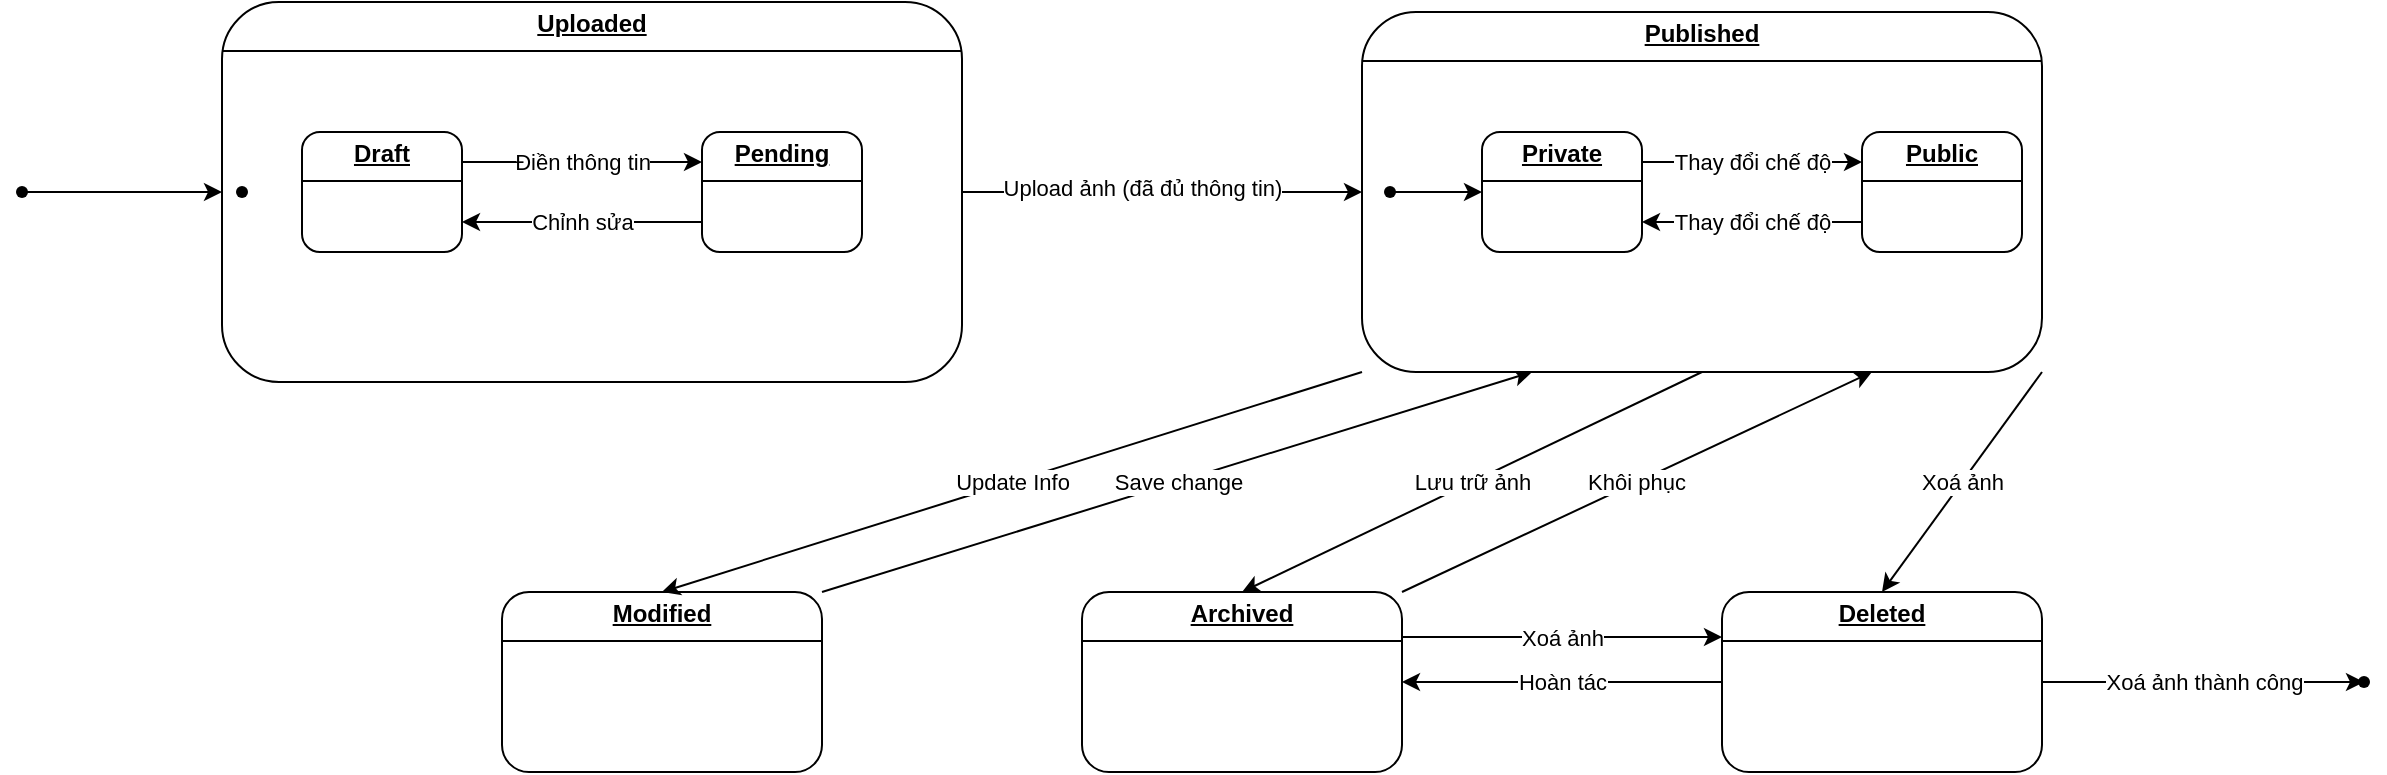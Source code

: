 <mxfile version="24.8.3">
  <diagram name="Trang-1" id="T8L_tKQehLqD5IShe_12">
    <mxGraphModel dx="1235" dy="669" grid="1" gridSize="10" guides="1" tooltips="1" connect="1" arrows="1" fold="1" page="1" pageScale="1" pageWidth="827" pageHeight="1169" math="0" shadow="0">
      <root>
        <mxCell id="0" />
        <mxCell id="1" parent="0" />
        <mxCell id="H1n2g7a09TPqQZJ90nSM-27" style="rounded=0;orthogonalLoop=1;jettySize=auto;html=1;entryX=0;entryY=0.5;entryDx=0;entryDy=0;exitX=0.483;exitY=0.167;exitDx=0;exitDy=0;exitPerimeter=0;" edge="1" parent="1" source="H1n2g7a09TPqQZJ90nSM-1" target="H1n2g7a09TPqQZJ90nSM-9">
          <mxGeometry relative="1" as="geometry" />
        </mxCell>
        <mxCell id="H1n2g7a09TPqQZJ90nSM-1" value="" style="shape=waypoint;sketch=0;fillStyle=solid;size=6;pointerEvents=1;points=[];fillColor=none;resizable=0;rotatable=0;perimeter=centerPerimeter;snapToPoint=1;" vertex="1" parent="1">
          <mxGeometry x="50" y="220" width="20" height="20" as="geometry" />
        </mxCell>
        <mxCell id="H1n2g7a09TPqQZJ90nSM-37" style="rounded=0;orthogonalLoop=1;jettySize=auto;html=1;exitX=1;exitY=0.5;exitDx=0;exitDy=0;entryX=0;entryY=0.5;entryDx=0;entryDy=0;" edge="1" parent="1" source="H1n2g7a09TPqQZJ90nSM-9" target="H1n2g7a09TPqQZJ90nSM-11">
          <mxGeometry relative="1" as="geometry" />
        </mxCell>
        <mxCell id="H1n2g7a09TPqQZJ90nSM-45" value="Upload ảnh (đã đủ thông tin)" style="edgeLabel;html=1;align=center;verticalAlign=middle;resizable=0;points=[];" vertex="1" connectable="0" parent="H1n2g7a09TPqQZJ90nSM-37">
          <mxGeometry x="-0.107" y="2" relative="1" as="geometry">
            <mxPoint as="offset" />
          </mxGeometry>
        </mxCell>
        <mxCell id="H1n2g7a09TPqQZJ90nSM-9" value="&lt;p style=&quot;margin:0px;margin-top:4px;text-align:center;text-decoration:underline;&quot;&gt;&lt;b&gt;Uploaded&lt;/b&gt;&lt;/p&gt;&lt;hr size=&quot;1&quot; style=&quot;border-style:solid;&quot;&gt;&lt;p style=&quot;margin:0px;margin-left:8px;&quot;&gt;&lt;br&gt;&lt;/p&gt;" style="verticalAlign=top;align=left;overflow=fill;html=1;whiteSpace=wrap;rounded=1;" vertex="1" parent="1">
          <mxGeometry x="160" y="135" width="370" height="190" as="geometry" />
        </mxCell>
        <mxCell id="H1n2g7a09TPqQZJ90nSM-29" value="Hoàn tác" style="edgeStyle=orthogonalEdgeStyle;rounded=0;orthogonalLoop=1;jettySize=auto;html=1;exitX=0;exitY=0.5;exitDx=0;exitDy=0;" edge="1" parent="1" source="H1n2g7a09TPqQZJ90nSM-12" target="H1n2g7a09TPqQZJ90nSM-14">
          <mxGeometry relative="1" as="geometry" />
        </mxCell>
        <mxCell id="H1n2g7a09TPqQZJ90nSM-12" value="&lt;p style=&quot;margin:0px;margin-top:4px;text-align:center;text-decoration:underline;&quot;&gt;&lt;b&gt;Deleted&lt;/b&gt;&lt;/p&gt;&lt;hr size=&quot;1&quot; style=&quot;border-style:solid;&quot;&gt;&lt;p style=&quot;margin:0px;margin-left:8px;&quot;&gt;&lt;br&gt;&lt;/p&gt;" style="verticalAlign=top;align=left;overflow=fill;html=1;whiteSpace=wrap;rounded=1;" vertex="1" parent="1">
          <mxGeometry x="910" y="430" width="160" height="90" as="geometry" />
        </mxCell>
        <mxCell id="H1n2g7a09TPqQZJ90nSM-26" value="Save change" style="rounded=0;orthogonalLoop=1;jettySize=auto;html=1;exitX=1;exitY=0;exitDx=0;exitDy=0;entryX=0.25;entryY=1;entryDx=0;entryDy=0;" edge="1" parent="1" source="H1n2g7a09TPqQZJ90nSM-13" target="H1n2g7a09TPqQZJ90nSM-11">
          <mxGeometry relative="1" as="geometry" />
        </mxCell>
        <mxCell id="H1n2g7a09TPqQZJ90nSM-13" value="&lt;p style=&quot;margin:0px;margin-top:4px;text-align:center;text-decoration:underline;&quot;&gt;&lt;b&gt;Modified&lt;/b&gt;&lt;/p&gt;&lt;hr size=&quot;1&quot; style=&quot;border-style:solid;&quot;&gt;&lt;p style=&quot;margin:0px;margin-left:8px;&quot;&gt;&lt;br&gt;&lt;/p&gt;" style="verticalAlign=top;align=left;overflow=fill;html=1;whiteSpace=wrap;rounded=1;" vertex="1" parent="1">
          <mxGeometry x="300" y="430" width="160" height="90" as="geometry" />
        </mxCell>
        <mxCell id="H1n2g7a09TPqQZJ90nSM-30" value="Xoá ảnh" style="edgeStyle=orthogonalEdgeStyle;rounded=0;orthogonalLoop=1;jettySize=auto;html=1;exitX=1;exitY=0.25;exitDx=0;exitDy=0;entryX=0;entryY=0.25;entryDx=0;entryDy=0;" edge="1" parent="1" source="H1n2g7a09TPqQZJ90nSM-14" target="H1n2g7a09TPqQZJ90nSM-12">
          <mxGeometry relative="1" as="geometry" />
        </mxCell>
        <mxCell id="H1n2g7a09TPqQZJ90nSM-32" value="Khôi phục" style="rounded=0;orthogonalLoop=1;jettySize=auto;html=1;exitX=1;exitY=0;exitDx=0;exitDy=0;entryX=0.75;entryY=1;entryDx=0;entryDy=0;" edge="1" parent="1" source="H1n2g7a09TPqQZJ90nSM-14" target="H1n2g7a09TPqQZJ90nSM-11">
          <mxGeometry relative="1" as="geometry" />
        </mxCell>
        <mxCell id="H1n2g7a09TPqQZJ90nSM-14" value="&lt;p style=&quot;margin:0px;margin-top:4px;text-align:center;text-decoration:underline;&quot;&gt;&lt;b&gt;Archived&lt;/b&gt;&lt;/p&gt;&lt;hr size=&quot;1&quot; style=&quot;border-style:solid;&quot;&gt;&lt;p style=&quot;margin:0px;margin-left:8px;&quot;&gt;&lt;br&gt;&lt;/p&gt;" style="verticalAlign=top;align=left;overflow=fill;html=1;whiteSpace=wrap;rounded=1;" vertex="1" parent="1">
          <mxGeometry x="590" y="430" width="160" height="90" as="geometry" />
        </mxCell>
        <mxCell id="H1n2g7a09TPqQZJ90nSM-23" value="" style="group" vertex="1" connectable="0" parent="1">
          <mxGeometry x="730" y="140" width="340" height="180" as="geometry" />
        </mxCell>
        <mxCell id="H1n2g7a09TPqQZJ90nSM-11" value="&lt;p style=&quot;margin:0px;margin-top:4px;text-align:center;text-decoration:underline;&quot;&gt;&lt;b&gt;Published&lt;/b&gt;&lt;/p&gt;&lt;hr size=&quot;1&quot; style=&quot;border-style:solid;&quot;&gt;&lt;p style=&quot;margin:0px;margin-left:8px;&quot;&gt;&lt;br&gt;&lt;/p&gt;" style="verticalAlign=top;align=left;overflow=fill;html=1;whiteSpace=wrap;rounded=1;" vertex="1" parent="H1n2g7a09TPqQZJ90nSM-23">
          <mxGeometry width="340" height="180" as="geometry" />
        </mxCell>
        <mxCell id="H1n2g7a09TPqQZJ90nSM-18" value="Thay đổi chế độ" style="edgeStyle=orthogonalEdgeStyle;rounded=0;orthogonalLoop=1;jettySize=auto;html=1;exitX=1;exitY=0.25;exitDx=0;exitDy=0;entryX=0;entryY=0.25;entryDx=0;entryDy=0;" edge="1" parent="H1n2g7a09TPqQZJ90nSM-23" source="H1n2g7a09TPqQZJ90nSM-15" target="H1n2g7a09TPqQZJ90nSM-16">
          <mxGeometry relative="1" as="geometry" />
        </mxCell>
        <mxCell id="H1n2g7a09TPqQZJ90nSM-15" value="&lt;p style=&quot;margin:0px;margin-top:4px;text-align:center;text-decoration:underline;&quot;&gt;&lt;b&gt;Private&lt;/b&gt;&lt;/p&gt;&lt;hr size=&quot;1&quot; style=&quot;border-style:solid;&quot;&gt;&lt;p style=&quot;margin:0px;margin-left:8px;&quot;&gt;&lt;br&gt;&lt;/p&gt;" style="verticalAlign=top;align=left;overflow=fill;html=1;whiteSpace=wrap;rounded=1;" vertex="1" parent="H1n2g7a09TPqQZJ90nSM-23">
          <mxGeometry x="60" y="60" width="80" height="60" as="geometry" />
        </mxCell>
        <mxCell id="H1n2g7a09TPqQZJ90nSM-21" value="Thay đổi chế độ" style="edgeStyle=orthogonalEdgeStyle;rounded=0;orthogonalLoop=1;jettySize=auto;html=1;exitX=0;exitY=0.75;exitDx=0;exitDy=0;entryX=1;entryY=0.75;entryDx=0;entryDy=0;" edge="1" parent="H1n2g7a09TPqQZJ90nSM-23" source="H1n2g7a09TPqQZJ90nSM-16" target="H1n2g7a09TPqQZJ90nSM-15">
          <mxGeometry relative="1" as="geometry" />
        </mxCell>
        <mxCell id="H1n2g7a09TPqQZJ90nSM-16" value="&lt;p style=&quot;margin:0px;margin-top:4px;text-align:center;text-decoration:underline;&quot;&gt;&lt;b&gt;Public&lt;/b&gt;&lt;/p&gt;&lt;hr size=&quot;1&quot; style=&quot;border-style:solid;&quot;&gt;&lt;p style=&quot;margin:0px;margin-left:8px;&quot;&gt;&lt;br&gt;&lt;/p&gt;" style="verticalAlign=top;align=left;overflow=fill;html=1;whiteSpace=wrap;rounded=1;" vertex="1" parent="H1n2g7a09TPqQZJ90nSM-23">
          <mxGeometry x="250" y="60" width="80" height="60" as="geometry" />
        </mxCell>
        <mxCell id="H1n2g7a09TPqQZJ90nSM-22" style="edgeStyle=orthogonalEdgeStyle;rounded=0;orthogonalLoop=1;jettySize=auto;html=1;entryX=0;entryY=0.5;entryDx=0;entryDy=0;" edge="1" parent="H1n2g7a09TPqQZJ90nSM-23" source="H1n2g7a09TPqQZJ90nSM-17" target="H1n2g7a09TPqQZJ90nSM-15">
          <mxGeometry relative="1" as="geometry" />
        </mxCell>
        <mxCell id="H1n2g7a09TPqQZJ90nSM-17" value="" style="shape=waypoint;sketch=0;fillStyle=solid;size=6;pointerEvents=1;points=[];fillColor=none;resizable=0;rotatable=0;perimeter=centerPerimeter;snapToPoint=1;" vertex="1" parent="H1n2g7a09TPqQZJ90nSM-23">
          <mxGeometry x="4" y="80" width="20" height="20" as="geometry" />
        </mxCell>
        <mxCell id="H1n2g7a09TPqQZJ90nSM-25" value="Update Info" style="rounded=0;orthogonalLoop=1;jettySize=auto;html=1;exitX=0;exitY=1;exitDx=0;exitDy=0;entryX=0.5;entryY=0;entryDx=0;entryDy=0;" edge="1" parent="1" source="H1n2g7a09TPqQZJ90nSM-11" target="H1n2g7a09TPqQZJ90nSM-13">
          <mxGeometry relative="1" as="geometry" />
        </mxCell>
        <mxCell id="H1n2g7a09TPqQZJ90nSM-28" value="Xoá ảnh" style="rounded=0;orthogonalLoop=1;jettySize=auto;html=1;exitX=1;exitY=1;exitDx=0;exitDy=0;entryX=0.5;entryY=0;entryDx=0;entryDy=0;" edge="1" parent="1" source="H1n2g7a09TPqQZJ90nSM-11" target="H1n2g7a09TPqQZJ90nSM-12">
          <mxGeometry relative="1" as="geometry" />
        </mxCell>
        <mxCell id="H1n2g7a09TPqQZJ90nSM-31" value="Lưu trữ ảnh" style="rounded=0;orthogonalLoop=1;jettySize=auto;html=1;exitX=0.5;exitY=1;exitDx=0;exitDy=0;entryX=0.5;entryY=0;entryDx=0;entryDy=0;" edge="1" parent="1" source="H1n2g7a09TPqQZJ90nSM-11" target="H1n2g7a09TPqQZJ90nSM-14">
          <mxGeometry relative="1" as="geometry" />
        </mxCell>
        <mxCell id="H1n2g7a09TPqQZJ90nSM-34" value="" style="shape=waypoint;sketch=0;fillStyle=solid;size=6;pointerEvents=1;points=[];fillColor=none;resizable=0;rotatable=0;perimeter=centerPerimeter;snapToPoint=1;" vertex="1" parent="1">
          <mxGeometry x="1221" y="465" width="20" height="20" as="geometry" />
        </mxCell>
        <mxCell id="H1n2g7a09TPqQZJ90nSM-38" value="" style="shape=waypoint;sketch=0;fillStyle=solid;size=6;pointerEvents=1;points=[];fillColor=none;resizable=0;rotatable=0;perimeter=centerPerimeter;snapToPoint=1;" vertex="1" parent="1">
          <mxGeometry x="160" y="220" width="20" height="20" as="geometry" />
        </mxCell>
        <mxCell id="H1n2g7a09TPqQZJ90nSM-44" value="Điền thông tin" style="rounded=0;orthogonalLoop=1;jettySize=auto;html=1;exitX=1;exitY=0.25;exitDx=0;exitDy=0;entryX=0;entryY=0.25;entryDx=0;entryDy=0;" edge="1" parent="1" source="H1n2g7a09TPqQZJ90nSM-39" target="H1n2g7a09TPqQZJ90nSM-41">
          <mxGeometry relative="1" as="geometry" />
        </mxCell>
        <mxCell id="H1n2g7a09TPqQZJ90nSM-39" value="&lt;p style=&quot;margin:0px;margin-top:4px;text-align:center;text-decoration:underline;&quot;&gt;&lt;b&gt;Draft&lt;/b&gt;&lt;/p&gt;&lt;hr size=&quot;1&quot; style=&quot;border-style:solid;&quot;&gt;&lt;p style=&quot;margin:0px;margin-left:8px;&quot;&gt;&lt;br&gt;&lt;/p&gt;" style="verticalAlign=top;align=left;overflow=fill;html=1;whiteSpace=wrap;rounded=1;" vertex="1" parent="1">
          <mxGeometry x="200" y="200" width="80" height="60" as="geometry" />
        </mxCell>
        <mxCell id="H1n2g7a09TPqQZJ90nSM-40" value="Xoá ảnh thành công" style="edgeStyle=orthogonalEdgeStyle;rounded=0;orthogonalLoop=1;jettySize=auto;html=1;exitX=1;exitY=0.5;exitDx=0;exitDy=0;entryX=0.259;entryY=0.759;entryDx=0;entryDy=0;entryPerimeter=0;" edge="1" parent="1" source="H1n2g7a09TPqQZJ90nSM-12" target="H1n2g7a09TPqQZJ90nSM-34">
          <mxGeometry relative="1" as="geometry" />
        </mxCell>
        <mxCell id="H1n2g7a09TPqQZJ90nSM-42" value="Chỉnh sửa" style="rounded=0;orthogonalLoop=1;jettySize=auto;html=1;exitX=0;exitY=0.75;exitDx=0;exitDy=0;entryX=1;entryY=0.75;entryDx=0;entryDy=0;" edge="1" parent="1" source="H1n2g7a09TPqQZJ90nSM-41" target="H1n2g7a09TPqQZJ90nSM-39">
          <mxGeometry relative="1" as="geometry" />
        </mxCell>
        <mxCell id="H1n2g7a09TPqQZJ90nSM-41" value="&lt;p style=&quot;margin:0px;margin-top:4px;text-align:center;text-decoration:underline;&quot;&gt;&lt;b&gt;Pending&lt;/b&gt;&lt;/p&gt;&lt;hr size=&quot;1&quot; style=&quot;border-style:solid;&quot;&gt;&lt;p style=&quot;margin:0px;margin-left:8px;&quot;&gt;&lt;br&gt;&lt;/p&gt;" style="verticalAlign=top;align=left;overflow=fill;html=1;whiteSpace=wrap;rounded=1;" vertex="1" parent="1">
          <mxGeometry x="400" y="200" width="80" height="60" as="geometry" />
        </mxCell>
      </root>
    </mxGraphModel>
  </diagram>
</mxfile>
